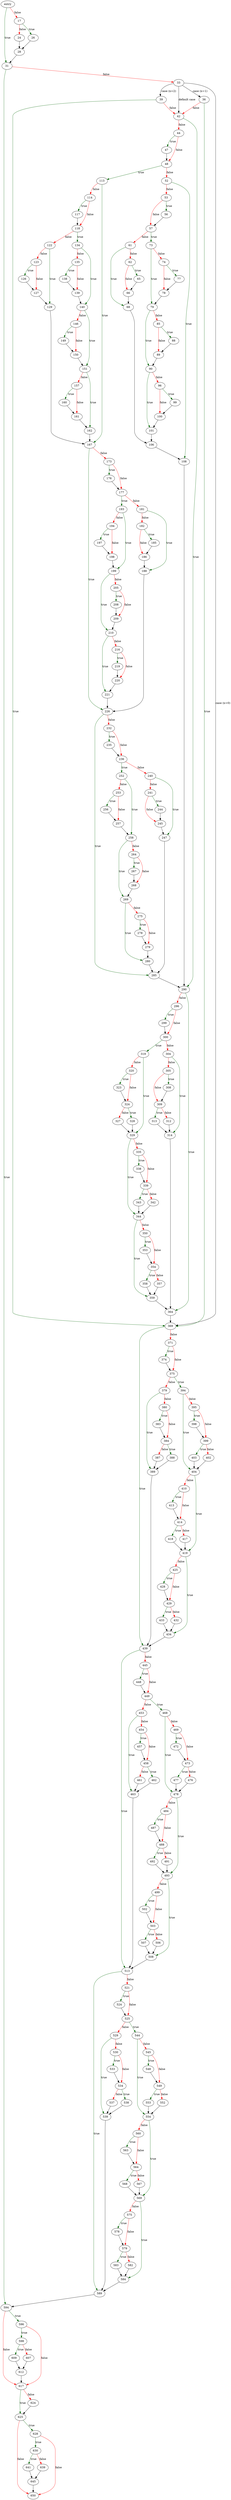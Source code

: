 digraph "quote_name" {
	// Node definitions.
	6 [label=entry];
	17;
	24;
	26;
	28;
	31;
	33;
	36;
	39;
	42;
	44;
	47;
	48;
	52;
	53;
	56;
	57;
	61;
	62;
	65;
	66;
	68;
	73;
	74;
	77;
	78;
	79;
	85;
	88;
	89;
	90;
	96;
	99;
	100;
	101;
	106;
	108;
	113;
	114;
	117;
	118;
	122;
	123;
	126;
	127;
	129;
	134;
	135;
	138;
	139;
	140;
	146;
	149;
	150;
	151;
	157;
	160;
	161;
	162;
	167;
	173;
	176;
	177;
	181;
	182;
	185;
	186;
	188;
	193;
	194;
	197;
	198;
	199;
	205;
	208;
	209;
	210;
	216;
	219;
	220;
	221;
	226;
	232;
	235;
	236;
	240;
	241;
	244;
	245;
	247;
	252;
	253;
	256;
	257;
	258;
	264;
	267;
	268;
	269;
	275;
	278;
	279;
	280;
	285;
	290;
	296;
	299;
	300;
	304;
	305;
	308;
	309;
	312;
	313;
	314;
	319;
	320;
	323;
	324;
	327;
	328;
	329;
	335;
	338;
	339;
	342;
	343;
	344;
	350;
	353;
	354;
	357;
	358;
	359;
	364;
	369;
	371;
	374;
	375;
	379;
	380;
	383;
	384;
	387;
	388;
	389;
	394;
	395;
	398;
	399;
	402;
	403;
	404;
	410;
	413;
	414;
	417;
	418;
	419;
	425;
	428;
	429;
	432;
	433;
	434;
	439;
	445;
	448;
	449;
	453;
	454;
	457;
	458;
	461;
	462;
	463;
	468;
	469;
	472;
	473;
	476;
	477;
	478;
	484;
	487;
	488;
	491;
	492;
	493;
	499;
	502;
	503;
	506;
	507;
	508;
	513;
	521;
	524;
	525;
	529;
	530;
	533;
	534;
	537;
	538;
	539;
	544;
	545;
	548;
	549;
	552;
	553;
	554;
	560;
	563;
	564;
	567;
	568;
	569;
	575;
	578;
	579;
	582;
	583;
	584;
	589;
	594;
	596;
	598;
	607;
	609;
	612;
	617;
	624;
	625;
	628;
	630;
	639;
	641;
	645;
	650;

	// Edge definitions.
	6 -> 17 [
		color=red
		label=false
	];
	6 -> 31 [
		color=darkgreen
		label=true
	];
	17 -> 24 [
		color=red
		label=false
	];
	17 -> 26 [
		color=darkgreen
		label=true
	];
	24 -> 28;
	26 -> 28;
	28 -> 31;
	31 -> 33 [
		color=red
		label=false
	];
	31 -> 594 [
		color=darkgreen
		label=true
	];
	33 -> 36 [label="case (x=1)"];
	33 -> 39 [label="case (x=2)"];
	33 -> 42 [label="default case"];
	33 -> 369 [label="case (x=0)"];
	36 -> 42 [
		color=red
		label=false
	];
	36 -> 369 [
		color=darkgreen
		label=true
	];
	39 -> 42 [
		color=red
		label=false
	];
	39 -> 369 [
		color=darkgreen
		label=true
	];
	42 -> 44 [
		color=red
		label=false
	];
	42 -> 290 [
		color=darkgreen
		label=true
	];
	44 -> 47 [
		color=darkgreen
		label=true
	];
	44 -> 48 [
		color=red
		label=false
	];
	47 -> 48;
	48 -> 52 [
		color=red
		label=false
	];
	48 -> 113 [
		color=darkgreen
		label=true
	];
	52 -> 53 [
		color=red
		label=false
	];
	52 -> 108 [
		color=darkgreen
		label=true
	];
	53 -> 56 [
		color=darkgreen
		label=true
	];
	53 -> 57 [
		color=red
		label=false
	];
	56 -> 57;
	57 -> 61 [
		color=red
		label=false
	];
	57 -> 73 [
		color=darkgreen
		label=true
	];
	61 -> 62 [
		color=red
		label=false
	];
	61 -> 68 [
		color=darkgreen
		label=true
	];
	62 -> 65 [
		color=darkgreen
		label=true
	];
	62 -> 66 [
		color=red
		label=false
	];
	65 -> 66;
	66 -> 68;
	68 -> 106;
	73 -> 74 [
		color=red
		label=false
	];
	73 -> 79 [
		color=darkgreen
		label=true
	];
	74 -> 77 [
		color=darkgreen
		label=true
	];
	74 -> 78 [
		color=red
		label=false
	];
	77 -> 78;
	78 -> 79;
	79 -> 85 [
		color=red
		label=false
	];
	79 -> 90 [
		color=darkgreen
		label=true
	];
	85 -> 88 [
		color=darkgreen
		label=true
	];
	85 -> 89 [
		color=red
		label=false
	];
	88 -> 89;
	89 -> 90;
	90 -> 96 [
		color=red
		label=false
	];
	90 -> 101 [
		color=darkgreen
		label=true
	];
	96 -> 99 [
		color=darkgreen
		label=true
	];
	96 -> 100 [
		color=red
		label=false
	];
	99 -> 100;
	100 -> 101;
	101 -> 106;
	106 -> 108;
	108 -> 290;
	113 -> 114 [
		color=red
		label=false
	];
	113 -> 167 [
		color=darkgreen
		label=true
	];
	114 -> 117 [
		color=darkgreen
		label=true
	];
	114 -> 118 [
		color=red
		label=false
	];
	117 -> 118;
	118 -> 122 [
		color=red
		label=false
	];
	118 -> 134 [
		color=darkgreen
		label=true
	];
	122 -> 123 [
		color=red
		label=false
	];
	122 -> 129 [
		color=darkgreen
		label=true
	];
	123 -> 126 [
		color=darkgreen
		label=true
	];
	123 -> 127 [
		color=red
		label=false
	];
	126 -> 127;
	127 -> 129;
	129 -> 167;
	134 -> 135 [
		color=red
		label=false
	];
	134 -> 140 [
		color=darkgreen
		label=true
	];
	135 -> 138 [
		color=darkgreen
		label=true
	];
	135 -> 139 [
		color=red
		label=false
	];
	138 -> 139;
	139 -> 140;
	140 -> 146 [
		color=red
		label=false
	];
	140 -> 151 [
		color=darkgreen
		label=true
	];
	146 -> 149 [
		color=darkgreen
		label=true
	];
	146 -> 150 [
		color=red
		label=false
	];
	149 -> 150;
	150 -> 151;
	151 -> 157 [
		color=red
		label=false
	];
	151 -> 162 [
		color=darkgreen
		label=true
	];
	157 -> 160 [
		color=darkgreen
		label=true
	];
	157 -> 161 [
		color=red
		label=false
	];
	160 -> 161;
	161 -> 162;
	162 -> 167;
	167 -> 173 [
		color=red
		label=false
	];
	167 -> 226 [
		color=darkgreen
		label=true
	];
	173 -> 176 [
		color=darkgreen
		label=true
	];
	173 -> 177 [
		color=red
		label=false
	];
	176 -> 177;
	177 -> 181 [
		color=red
		label=false
	];
	177 -> 193 [
		color=darkgreen
		label=true
	];
	181 -> 182 [
		color=red
		label=false
	];
	181 -> 188 [
		color=darkgreen
		label=true
	];
	182 -> 185 [
		color=darkgreen
		label=true
	];
	182 -> 186 [
		color=red
		label=false
	];
	185 -> 186;
	186 -> 188;
	188 -> 226;
	193 -> 194 [
		color=red
		label=false
	];
	193 -> 199 [
		color=darkgreen
		label=true
	];
	194 -> 197 [
		color=darkgreen
		label=true
	];
	194 -> 198 [
		color=red
		label=false
	];
	197 -> 198;
	198 -> 199;
	199 -> 205 [
		color=red
		label=false
	];
	199 -> 210 [
		color=darkgreen
		label=true
	];
	205 -> 208 [
		color=darkgreen
		label=true
	];
	205 -> 209 [
		color=red
		label=false
	];
	208 -> 209;
	209 -> 210;
	210 -> 216 [
		color=red
		label=false
	];
	210 -> 221 [
		color=darkgreen
		label=true
	];
	216 -> 219 [
		color=darkgreen
		label=true
	];
	216 -> 220 [
		color=red
		label=false
	];
	219 -> 220;
	220 -> 221;
	221 -> 226;
	226 -> 232 [
		color=red
		label=false
	];
	226 -> 285 [
		color=darkgreen
		label=true
	];
	232 -> 235 [
		color=darkgreen
		label=true
	];
	232 -> 236 [
		color=red
		label=false
	];
	235 -> 236;
	236 -> 240 [
		color=red
		label=false
	];
	236 -> 252 [
		color=darkgreen
		label=true
	];
	240 -> 241 [
		color=red
		label=false
	];
	240 -> 247 [
		color=darkgreen
		label=true
	];
	241 -> 244 [
		color=darkgreen
		label=true
	];
	241 -> 245 [
		color=red
		label=false
	];
	244 -> 245;
	245 -> 247;
	247 -> 285;
	252 -> 253 [
		color=red
		label=false
	];
	252 -> 258 [
		color=darkgreen
		label=true
	];
	253 -> 256 [
		color=darkgreen
		label=true
	];
	253 -> 257 [
		color=red
		label=false
	];
	256 -> 257;
	257 -> 258;
	258 -> 264 [
		color=red
		label=false
	];
	258 -> 269 [
		color=darkgreen
		label=true
	];
	264 -> 267 [
		color=darkgreen
		label=true
	];
	264 -> 268 [
		color=red
		label=false
	];
	267 -> 268;
	268 -> 269;
	269 -> 275 [
		color=red
		label=false
	];
	269 -> 280 [
		color=darkgreen
		label=true
	];
	275 -> 278 [
		color=darkgreen
		label=true
	];
	275 -> 279 [
		color=red
		label=false
	];
	278 -> 279;
	279 -> 280;
	280 -> 285;
	285 -> 290;
	290 -> 296 [
		color=red
		label=false
	];
	290 -> 364 [
		color=darkgreen
		label=true
	];
	296 -> 299 [
		color=darkgreen
		label=true
	];
	296 -> 300 [
		color=red
		label=false
	];
	299 -> 300;
	300 -> 304 [
		color=red
		label=false
	];
	300 -> 319 [
		color=darkgreen
		label=true
	];
	304 -> 305 [
		color=red
		label=false
	];
	304 -> 314 [
		color=darkgreen
		label=true
	];
	305 -> 308 [
		color=darkgreen
		label=true
	];
	305 -> 309 [
		color=red
		label=false
	];
	308 -> 309;
	309 -> 312 [
		color=red
		label=false
	];
	309 -> 313 [
		color=darkgreen
		label=true
	];
	312 -> 314;
	313 -> 314;
	314 -> 364;
	319 -> 320 [
		color=red
		label=false
	];
	319 -> 329 [
		color=darkgreen
		label=true
	];
	320 -> 323 [
		color=darkgreen
		label=true
	];
	320 -> 324 [
		color=red
		label=false
	];
	323 -> 324;
	324 -> 327 [
		color=red
		label=false
	];
	324 -> 328 [
		color=darkgreen
		label=true
	];
	327 -> 329;
	328 -> 329;
	329 -> 335 [
		color=red
		label=false
	];
	329 -> 344 [
		color=darkgreen
		label=true
	];
	335 -> 338 [
		color=darkgreen
		label=true
	];
	335 -> 339 [
		color=red
		label=false
	];
	338 -> 339;
	339 -> 342 [
		color=red
		label=false
	];
	339 -> 343 [
		color=darkgreen
		label=true
	];
	342 -> 344;
	343 -> 344;
	344 -> 350 [
		color=red
		label=false
	];
	344 -> 359 [
		color=darkgreen
		label=true
	];
	350 -> 353 [
		color=darkgreen
		label=true
	];
	350 -> 354 [
		color=red
		label=false
	];
	353 -> 354;
	354 -> 357 [
		color=red
		label=false
	];
	354 -> 358 [
		color=darkgreen
		label=true
	];
	357 -> 359;
	358 -> 359;
	359 -> 364;
	364 -> 369;
	369 -> 371 [
		color=red
		label=false
	];
	369 -> 439 [
		color=darkgreen
		label=true
	];
	371 -> 374 [
		color=darkgreen
		label=true
	];
	371 -> 375 [
		color=red
		label=false
	];
	374 -> 375;
	375 -> 379 [
		color=red
		label=false
	];
	375 -> 394 [
		color=darkgreen
		label=true
	];
	379 -> 380 [
		color=red
		label=false
	];
	379 -> 389 [
		color=darkgreen
		label=true
	];
	380 -> 383 [
		color=darkgreen
		label=true
	];
	380 -> 384 [
		color=red
		label=false
	];
	383 -> 384;
	384 -> 387 [
		color=red
		label=false
	];
	384 -> 388 [
		color=darkgreen
		label=true
	];
	387 -> 389;
	388 -> 389;
	389 -> 439;
	394 -> 395 [
		color=red
		label=false
	];
	394 -> 404 [
		color=darkgreen
		label=true
	];
	395 -> 398 [
		color=darkgreen
		label=true
	];
	395 -> 399 [
		color=red
		label=false
	];
	398 -> 399;
	399 -> 402 [
		color=red
		label=false
	];
	399 -> 403 [
		color=darkgreen
		label=true
	];
	402 -> 404;
	403 -> 404;
	404 -> 410 [
		color=red
		label=false
	];
	404 -> 419 [
		color=darkgreen
		label=true
	];
	410 -> 413 [
		color=darkgreen
		label=true
	];
	410 -> 414 [
		color=red
		label=false
	];
	413 -> 414;
	414 -> 417 [
		color=red
		label=false
	];
	414 -> 418 [
		color=darkgreen
		label=true
	];
	417 -> 419;
	418 -> 419;
	419 -> 425 [
		color=red
		label=false
	];
	419 -> 434 [
		color=darkgreen
		label=true
	];
	425 -> 428 [
		color=darkgreen
		label=true
	];
	425 -> 429 [
		color=red
		label=false
	];
	428 -> 429;
	429 -> 432 [
		color=red
		label=false
	];
	429 -> 433 [
		color=darkgreen
		label=true
	];
	432 -> 434;
	433 -> 434;
	434 -> 439;
	439 -> 445 [
		color=red
		label=false
	];
	439 -> 513 [
		color=darkgreen
		label=true
	];
	445 -> 448 [
		color=darkgreen
		label=true
	];
	445 -> 449 [
		color=red
		label=false
	];
	448 -> 449;
	449 -> 453 [
		color=red
		label=false
	];
	449 -> 468 [
		color=darkgreen
		label=true
	];
	453 -> 454 [
		color=red
		label=false
	];
	453 -> 463 [
		color=darkgreen
		label=true
	];
	454 -> 457 [
		color=darkgreen
		label=true
	];
	454 -> 458 [
		color=red
		label=false
	];
	457 -> 458;
	458 -> 461 [
		color=red
		label=false
	];
	458 -> 462 [
		color=darkgreen
		label=true
	];
	461 -> 463;
	462 -> 463;
	463 -> 513;
	468 -> 469 [
		color=red
		label=false
	];
	468 -> 478 [
		color=darkgreen
		label=true
	];
	469 -> 472 [
		color=darkgreen
		label=true
	];
	469 -> 473 [
		color=red
		label=false
	];
	472 -> 473;
	473 -> 476 [
		color=red
		label=false
	];
	473 -> 477 [
		color=darkgreen
		label=true
	];
	476 -> 478;
	477 -> 478;
	478 -> 484 [
		color=red
		label=false
	];
	478 -> 493 [
		color=darkgreen
		label=true
	];
	484 -> 487 [
		color=darkgreen
		label=true
	];
	484 -> 488 [
		color=red
		label=false
	];
	487 -> 488;
	488 -> 491 [
		color=red
		label=false
	];
	488 -> 492 [
		color=darkgreen
		label=true
	];
	491 -> 493;
	492 -> 493;
	493 -> 499 [
		color=red
		label=false
	];
	493 -> 508 [
		color=darkgreen
		label=true
	];
	499 -> 502 [
		color=darkgreen
		label=true
	];
	499 -> 503 [
		color=red
		label=false
	];
	502 -> 503;
	503 -> 506 [
		color=red
		label=false
	];
	503 -> 507 [
		color=darkgreen
		label=true
	];
	506 -> 508;
	507 -> 508;
	508 -> 513;
	513 -> 521 [
		color=red
		label=false
	];
	513 -> 589 [
		color=darkgreen
		label=true
	];
	521 -> 524 [
		color=darkgreen
		label=true
	];
	521 -> 525 [
		color=red
		label=false
	];
	524 -> 525;
	525 -> 529 [
		color=red
		label=false
	];
	525 -> 544 [
		color=darkgreen
		label=true
	];
	529 -> 530 [
		color=red
		label=false
	];
	529 -> 539 [
		color=darkgreen
		label=true
	];
	530 -> 533 [
		color=darkgreen
		label=true
	];
	530 -> 534 [
		color=red
		label=false
	];
	533 -> 534;
	534 -> 537 [
		color=red
		label=false
	];
	534 -> 538 [
		color=darkgreen
		label=true
	];
	537 -> 539;
	538 -> 539;
	539 -> 589;
	544 -> 545 [
		color=red
		label=false
	];
	544 -> 554 [
		color=darkgreen
		label=true
	];
	545 -> 548 [
		color=darkgreen
		label=true
	];
	545 -> 549 [
		color=red
		label=false
	];
	548 -> 549;
	549 -> 552 [
		color=red
		label=false
	];
	549 -> 553 [
		color=darkgreen
		label=true
	];
	552 -> 554;
	553 -> 554;
	554 -> 560 [
		color=red
		label=false
	];
	554 -> 569 [
		color=darkgreen
		label=true
	];
	560 -> 563 [
		color=darkgreen
		label=true
	];
	560 -> 564 [
		color=red
		label=false
	];
	563 -> 564;
	564 -> 567 [
		color=red
		label=false
	];
	564 -> 568 [
		color=darkgreen
		label=true
	];
	567 -> 569;
	568 -> 569;
	569 -> 575 [
		color=red
		label=false
	];
	569 -> 584 [
		color=darkgreen
		label=true
	];
	575 -> 578 [
		color=darkgreen
		label=true
	];
	575 -> 579 [
		color=red
		label=false
	];
	578 -> 579;
	579 -> 582 [
		color=red
		label=false
	];
	579 -> 583 [
		color=darkgreen
		label=true
	];
	582 -> 584;
	583 -> 584;
	584 -> 589;
	589 -> 594;
	594 -> 596 [
		color=darkgreen
		label=true
	];
	594 -> 617 [
		color=red
		label=false
	];
	596 -> 598 [
		color=darkgreen
		label=true
	];
	596 -> 617 [
		color=red
		label=false
	];
	598 -> 607 [
		color=red
		label=false
	];
	598 -> 609 [
		color=darkgreen
		label=true
	];
	607 -> 612;
	609 -> 612;
	612 -> 617;
	617 -> 624 [
		color=red
		label=false
	];
	617 -> 625 [
		color=darkgreen
		label=true
	];
	624 -> 625;
	625 -> 628 [
		color=darkgreen
		label=true
	];
	625 -> 650 [
		color=red
		label=false
	];
	628 -> 630 [
		color=darkgreen
		label=true
	];
	628 -> 650 [
		color=red
		label=false
	];
	630 -> 639 [
		color=red
		label=false
	];
	630 -> 641 [
		color=darkgreen
		label=true
	];
	639 -> 645;
	641 -> 645;
	645 -> 650;
}